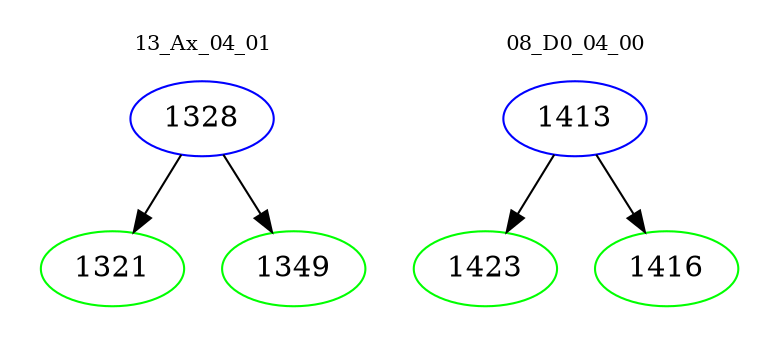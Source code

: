 digraph{
subgraph cluster_0 {
color = white
label = "13_Ax_04_01";
fontsize=10;
T0_1328 [label="1328", color="blue"]
T0_1328 -> T0_1321 [color="black"]
T0_1321 [label="1321", color="green"]
T0_1328 -> T0_1349 [color="black"]
T0_1349 [label="1349", color="green"]
}
subgraph cluster_1 {
color = white
label = "08_D0_04_00";
fontsize=10;
T1_1413 [label="1413", color="blue"]
T1_1413 -> T1_1423 [color="black"]
T1_1423 [label="1423", color="green"]
T1_1413 -> T1_1416 [color="black"]
T1_1416 [label="1416", color="green"]
}
}
